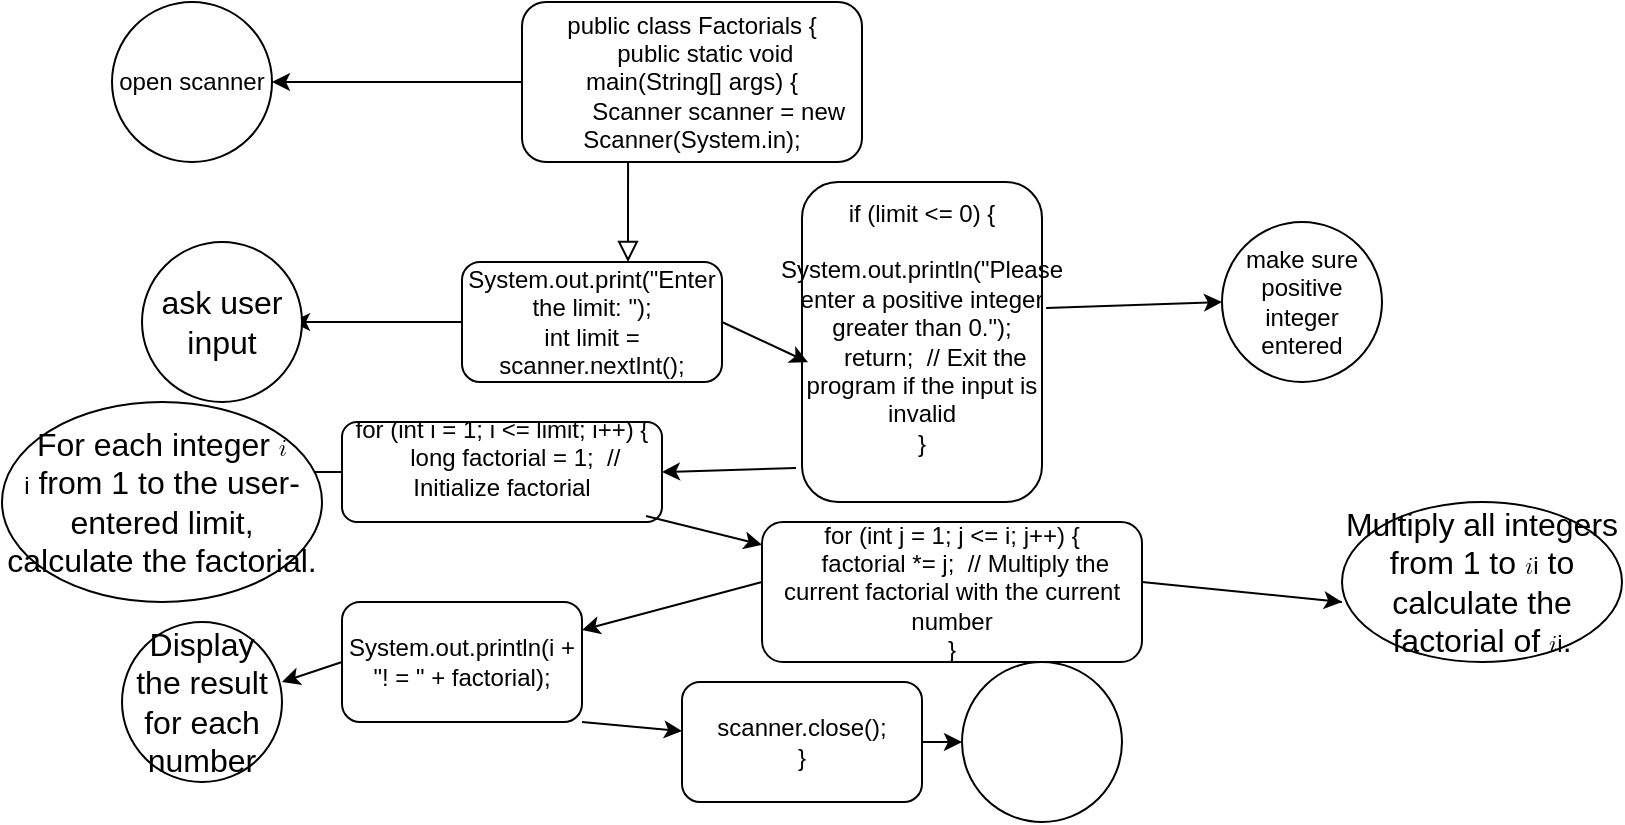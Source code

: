 <mxfile version="26.2.5">
  <diagram id="C5RBs43oDa-KdzZeNtuy" name="Page-1">
    <mxGraphModel dx="1615" dy="549" grid="1" gridSize="10" guides="1" tooltips="1" connect="1" arrows="1" fold="1" page="1" pageScale="1" pageWidth="827" pageHeight="1169" math="0" shadow="0">
      <root>
        <mxCell id="WIyWlLk6GJQsqaUBKTNV-0" />
        <mxCell id="WIyWlLk6GJQsqaUBKTNV-1" parent="WIyWlLk6GJQsqaUBKTNV-0" />
        <mxCell id="WIyWlLk6GJQsqaUBKTNV-2" value="" style="rounded=0;html=1;jettySize=auto;orthogonalLoop=1;fontSize=11;endArrow=block;endFill=0;endSize=8;strokeWidth=1;shadow=0;labelBackgroundColor=none;edgeStyle=orthogonalEdgeStyle;exitX=0.312;exitY=0.963;exitDx=0;exitDy=0;exitPerimeter=0;" parent="WIyWlLk6GJQsqaUBKTNV-1" source="R34J02CFduAwb-EKbxOU-0" edge="1">
          <mxGeometry relative="1" as="geometry">
            <mxPoint x="220" y="120" as="sourcePoint" />
            <mxPoint x="223" y="150" as="targetPoint" />
          </mxGeometry>
        </mxCell>
        <mxCell id="WIyWlLk6GJQsqaUBKTNV-7" value="&lt;div&gt;if (limit &amp;lt;= 0) {&lt;/div&gt;&lt;div&gt;&amp;nbsp; &amp;nbsp; System.out.println(&quot;Please enter a positive integer greater than 0.&quot;);&lt;/div&gt;&lt;div&gt;&amp;nbsp; &amp;nbsp; return; &amp;nbsp;// Exit the program if the input is invalid&lt;/div&gt;&lt;div&gt;}&lt;/div&gt;&lt;div&gt;&lt;br&gt;&lt;/div&gt;" style="rounded=1;whiteSpace=wrap;html=1;fontSize=12;glass=0;strokeWidth=1;shadow=0;" parent="WIyWlLk6GJQsqaUBKTNV-1" vertex="1">
          <mxGeometry x="310" y="110" width="120" height="160" as="geometry" />
        </mxCell>
        <mxCell id="R34J02CFduAwb-EKbxOU-15" style="edgeStyle=orthogonalEdgeStyle;rounded=0;orthogonalLoop=1;jettySize=auto;html=1;" edge="1" parent="WIyWlLk6GJQsqaUBKTNV-1" source="WIyWlLk6GJQsqaUBKTNV-12">
          <mxGeometry relative="1" as="geometry">
            <mxPoint x="10" y="255" as="targetPoint" />
          </mxGeometry>
        </mxCell>
        <mxCell id="WIyWlLk6GJQsqaUBKTNV-12" value="&lt;div&gt;for (int i = 1; i &amp;lt;= limit; i++) {&lt;/div&gt;&lt;div&gt;&amp;nbsp; &amp;nbsp; long factorial = 1; &amp;nbsp;// Initialize factorial&lt;/div&gt;&lt;div&gt;&lt;br&gt;&lt;/div&gt;" style="rounded=1;whiteSpace=wrap;html=1;fontSize=12;glass=0;strokeWidth=1;shadow=0;" parent="WIyWlLk6GJQsqaUBKTNV-1" vertex="1">
          <mxGeometry x="80" y="230" width="160" height="50" as="geometry" />
        </mxCell>
        <mxCell id="R34J02CFduAwb-EKbxOU-7" value="" style="edgeStyle=orthogonalEdgeStyle;rounded=0;orthogonalLoop=1;jettySize=auto;html=1;" edge="1" parent="WIyWlLk6GJQsqaUBKTNV-1" source="R34J02CFduAwb-EKbxOU-0" target="R34J02CFduAwb-EKbxOU-6">
          <mxGeometry relative="1" as="geometry" />
        </mxCell>
        <UserObject label="public class Factorials {&#xa;    public static void main(String[] args) {&#xa;        Scanner scanner = new Scanner(System.in);" link="public class Factorials {&#xa;    public static void main(String[] args) {&#xa;        Scanner scanner = new Scanner(System.in);" id="R34J02CFduAwb-EKbxOU-0">
          <mxCell style="rounded=1;whiteSpace=wrap;html=1;" vertex="1" parent="WIyWlLk6GJQsqaUBKTNV-1">
            <mxGeometry x="170" y="20" width="170" height="80" as="geometry" />
          </mxCell>
        </UserObject>
        <mxCell id="R34J02CFduAwb-EKbxOU-5" value="" style="edgeStyle=orthogonalEdgeStyle;rounded=0;orthogonalLoop=1;jettySize=auto;html=1;" edge="1" parent="WIyWlLk6GJQsqaUBKTNV-1" source="R34J02CFduAwb-EKbxOU-2">
          <mxGeometry relative="1" as="geometry">
            <mxPoint x="55" y="180" as="targetPoint" />
          </mxGeometry>
        </mxCell>
        <UserObject label="System.out.print(&quot;Enter the limit: &quot;);&#xa;int limit = scanner.nextInt();" link="System.out.print(&quot;Enter the limit: &quot;);&#xa;int limit = scanner.nextInt();" id="R34J02CFduAwb-EKbxOU-2">
          <mxCell style="rounded=1;whiteSpace=wrap;html=1;" vertex="1" parent="WIyWlLk6GJQsqaUBKTNV-1">
            <mxGeometry x="140" y="150" width="130" height="60" as="geometry" />
          </mxCell>
        </UserObject>
        <mxCell id="R34J02CFduAwb-EKbxOU-6" value="open scanner" style="ellipse;whiteSpace=wrap;html=1;rounded=1;" vertex="1" parent="WIyWlLk6GJQsqaUBKTNV-1">
          <mxGeometry x="-35" y="20" width="80" height="80" as="geometry" />
        </mxCell>
        <mxCell id="R34J02CFduAwb-EKbxOU-8" value="&lt;span style=&quot;font-style: normal; font-variant-caps: normal; font-weight: 400; letter-spacing: normal; orphans: auto; text-align: start; text-indent: 0px; text-transform: none; white-space: normal; widows: auto; word-spacing: 0px; -webkit-text-stroke-width: 0px; text-decoration: none; caret-color: rgb(0, 0, 0); color: rgb(0, 0, 0); font-size: medium; float: none; display: inline !important;&quot;&gt;ask user input&lt;/span&gt;" style="ellipse;whiteSpace=wrap;html=1;aspect=fixed;" vertex="1" parent="WIyWlLk6GJQsqaUBKTNV-1">
          <mxGeometry x="-20" y="140" width="80" height="80" as="geometry" />
        </mxCell>
        <mxCell id="R34J02CFduAwb-EKbxOU-10" value="" style="endArrow=classic;html=1;rounded=0;exitX=1;exitY=0.5;exitDx=0;exitDy=0;entryX=0.025;entryY=0.563;entryDx=0;entryDy=0;entryPerimeter=0;" edge="1" parent="WIyWlLk6GJQsqaUBKTNV-1" source="R34J02CFduAwb-EKbxOU-2" target="WIyWlLk6GJQsqaUBKTNV-7">
          <mxGeometry width="50" height="50" relative="1" as="geometry">
            <mxPoint x="310" y="310" as="sourcePoint" />
            <mxPoint x="360" y="260" as="targetPoint" />
          </mxGeometry>
        </mxCell>
        <mxCell id="R34J02CFduAwb-EKbxOU-11" value="" style="endArrow=classic;html=1;rounded=0;exitX=1.017;exitY=0.394;exitDx=0;exitDy=0;exitPerimeter=0;" edge="1" parent="WIyWlLk6GJQsqaUBKTNV-1" source="WIyWlLk6GJQsqaUBKTNV-7">
          <mxGeometry width="50" height="50" relative="1" as="geometry">
            <mxPoint x="310" y="310" as="sourcePoint" />
            <mxPoint x="520" y="170" as="targetPoint" />
          </mxGeometry>
        </mxCell>
        <mxCell id="R34J02CFduAwb-EKbxOU-12" value="make sure positive integer entered" style="ellipse;whiteSpace=wrap;html=1;aspect=fixed;" vertex="1" parent="WIyWlLk6GJQsqaUBKTNV-1">
          <mxGeometry x="520" y="130" width="80" height="80" as="geometry" />
        </mxCell>
        <mxCell id="R34J02CFduAwb-EKbxOU-13" value="" style="endArrow=classic;html=1;rounded=0;exitX=-0.025;exitY=0.894;exitDx=0;exitDy=0;exitPerimeter=0;entryX=1;entryY=0.5;entryDx=0;entryDy=0;" edge="1" parent="WIyWlLk6GJQsqaUBKTNV-1" source="WIyWlLk6GJQsqaUBKTNV-7" target="WIyWlLk6GJQsqaUBKTNV-12">
          <mxGeometry width="50" height="50" relative="1" as="geometry">
            <mxPoint x="310" y="310" as="sourcePoint" />
            <mxPoint x="360" y="260" as="targetPoint" />
          </mxGeometry>
        </mxCell>
        <UserObject label="&lt;meta charset=&quot;utf-8&quot;&gt;&lt;span style=&quot;font-style: normal; font-variant-caps: normal; font-weight: 400; letter-spacing: normal; orphans: auto; text-align: start; text-indent: 0px; text-transform: none; white-space: normal; widows: auto; word-spacing: 0px; -webkit-text-stroke-width: 0px; text-decoration: none; caret-color: rgb(0, 0, 0); color: rgb(0, 0, 0); font-size: medium; float: none; display: inline !important;&quot;&gt;For each integer&lt;span class=&quot;Apple-converted-space&quot;&gt;&amp;nbsp;&lt;/span&gt;&lt;/span&gt;&lt;span style=&quot;font-style: normal; font-variant-caps: normal; font-weight: 400; letter-spacing: normal; orphans: auto; text-align: start; text-indent: 0px; text-transform: none; white-space: normal; widows: auto; word-spacing: 0px; -webkit-text-stroke-width: 0px; text-decoration: none; caret-color: rgb(0, 0, 0); color: rgb(0, 0, 0);&quot; class=&quot;katex&quot;&gt;&lt;span class=&quot;katex-mathml&quot;&gt;&lt;math xmlns=&quot;http://www.w3.org/1998/Math/MathML&quot;&gt;&lt;mrow&gt;&lt;mi&gt;i&lt;/mi&gt;&lt;/mrow&gt;&lt;/math&gt;&lt;/span&gt;&lt;span aria-hidden=&quot;true&quot; class=&quot;katex-html&quot;&gt;&lt;span class=&quot;base&quot;&gt;&lt;span class=&quot;strut&quot;&gt;&lt;/span&gt;&lt;span class=&quot;mord mathnormal&quot;&gt;i&lt;/span&gt;&lt;/span&gt;&lt;/span&gt;&lt;/span&gt;&lt;span style=&quot;font-style: normal; font-variant-caps: normal; font-weight: 400; letter-spacing: normal; orphans: auto; text-align: start; text-indent: 0px; text-transform: none; white-space: normal; widows: auto; word-spacing: 0px; -webkit-text-stroke-width: 0px; text-decoration: none; caret-color: rgb(0, 0, 0); color: rgb(0, 0, 0); font-size: medium; float: none; display: inline !important;&quot;&gt;&lt;span class=&quot;Apple-converted-space&quot;&gt;&amp;nbsp;&lt;/span&gt;from 1 to the user-entered limit, calculate the factorial.&lt;/span&gt;" link="&lt;meta charset=&quot;utf-8&quot;&gt;&lt;span style=&quot;font-style: normal; font-variant-caps: normal; font-weight: 400; letter-spacing: normal; orphans: auto; text-align: start; text-indent: 0px; text-transform: none; white-space: normal; widows: auto; word-spacing: 0px; -webkit-text-stroke-width: 0px; text-decoration: none; caret-color: rgb(0, 0, 0); color: rgb(0, 0, 0); font-size: medium; float: none; display: inline !important;&quot;&gt;For each integer&lt;span class=&quot;Apple-converted-space&quot;&gt;&amp;nbsp;&lt;/span&gt;&lt;/span&gt;&lt;span style=&quot;font-style: normal; font-variant-caps: normal; font-weight: 400; letter-spacing: normal; orphans: auto; text-align: start; text-indent: 0px; text-transform: none; white-space: normal; widows: auto; word-spacing: 0px; -webkit-text-stroke-width: 0px; text-decoration: none; caret-color: rgb(0, 0, 0); color: rgb(0, 0, 0);&quot; class=&quot;katex&quot;&gt;&lt;span class=&quot;katex-mathml&quot;&gt;&lt;math xmlns=&quot;http://www.w3.org/1998/Math/MathML&quot;&gt;&lt;mrow&gt;&lt;mi&gt;i&lt;/mi&gt;&lt;/mrow&gt;&lt;/math&gt;&lt;/span&gt;&lt;span aria-hidden=&quot;true&quot; class=&quot;katex-html&quot;&gt;&lt;span class=&quot;base&quot;&gt;&lt;span class=&quot;strut&quot;&gt;&lt;/span&gt;&lt;span class=&quot;mord mathnormal&quot;&gt;i&lt;/span&gt;&lt;/span&gt;&lt;/span&gt;&lt;/span&gt;&lt;span style=&quot;font-style: normal; font-variant-caps: normal; font-weight: 400; letter-spacing: normal; orphans: auto; text-align: start; text-indent: 0px; text-transform: none; white-space: normal; widows: auto; word-spacing: 0px; -webkit-text-stroke-width: 0px; text-decoration: none; caret-color: rgb(0, 0, 0); color: rgb(0, 0, 0); font-size: medium; float: none; display: inline !important;&quot;&gt;&lt;span class=&quot;Apple-converted-space&quot;&gt;&amp;nbsp;&lt;/span&gt;from 1 to the user-entered limit, calculate the factorial.&lt;/span&gt;" id="R34J02CFduAwb-EKbxOU-17">
          <mxCell style="ellipse;whiteSpace=wrap;html=1;" vertex="1" parent="WIyWlLk6GJQsqaUBKTNV-1">
            <mxGeometry x="-90" y="220" width="160" height="100" as="geometry" />
          </mxCell>
        </UserObject>
        <mxCell id="R34J02CFduAwb-EKbxOU-18" value="" style="endArrow=classic;html=1;rounded=0;exitX=0.95;exitY=0.94;exitDx=0;exitDy=0;exitPerimeter=0;" edge="1" parent="WIyWlLk6GJQsqaUBKTNV-1" source="WIyWlLk6GJQsqaUBKTNV-12" target="R34J02CFduAwb-EKbxOU-19">
          <mxGeometry width="50" height="50" relative="1" as="geometry">
            <mxPoint x="290" y="310" as="sourcePoint" />
            <mxPoint x="350" y="310" as="targetPoint" />
          </mxGeometry>
        </mxCell>
        <mxCell id="R34J02CFduAwb-EKbxOU-19" value="for (int j = 1; j &lt;= i; j++) {&#xa;    factorial *= j;  // Multiply the current factorial with the current number&#xa;}" style="rounded=1;whiteSpace=wrap;html=1;" vertex="1" parent="WIyWlLk6GJQsqaUBKTNV-1">
          <mxGeometry x="290" y="280" width="190" height="70" as="geometry" />
        </mxCell>
        <mxCell id="R34J02CFduAwb-EKbxOU-20" value="" style="endArrow=classic;html=1;rounded=0;" edge="1" parent="WIyWlLk6GJQsqaUBKTNV-1">
          <mxGeometry width="50" height="50" relative="1" as="geometry">
            <mxPoint x="580" y="320" as="sourcePoint" />
            <mxPoint x="580" y="320" as="targetPoint" />
            <Array as="points">
              <mxPoint x="480" y="310" />
            </Array>
          </mxGeometry>
        </mxCell>
        <UserObject label="&lt;meta charset=&quot;utf-8&quot;&gt;&lt;span style=&quot;font-style: normal; font-variant-caps: normal; font-weight: 400; letter-spacing: normal; orphans: auto; text-align: start; text-indent: 0px; text-transform: none; white-space: normal; widows: auto; word-spacing: 0px; -webkit-text-stroke-width: 0px; text-decoration: none; caret-color: rgb(0, 0, 0); color: rgb(0, 0, 0); font-size: medium; float: none; display: inline !important;&quot;&gt;Multiply all integers from 1 to&lt;span class=&quot;Apple-converted-space&quot;&gt;&amp;nbsp;&lt;/span&gt;&lt;/span&gt;&lt;span style=&quot;font-style: normal; font-variant-caps: normal; font-weight: 400; letter-spacing: normal; orphans: auto; text-align: start; text-indent: 0px; text-transform: none; white-space: normal; widows: auto; word-spacing: 0px; -webkit-text-stroke-width: 0px; text-decoration: none; caret-color: rgb(0, 0, 0); color: rgb(0, 0, 0);&quot; class=&quot;katex&quot;&gt;&lt;span class=&quot;katex-mathml&quot;&gt;&lt;math xmlns=&quot;http://www.w3.org/1998/Math/MathML&quot;&gt;&lt;mrow&gt;&lt;mi&gt;i&lt;/mi&gt;&lt;/mrow&gt;&lt;/math&gt;&lt;/span&gt;&lt;span aria-hidden=&quot;true&quot; class=&quot;katex-html&quot;&gt;&lt;span class=&quot;base&quot;&gt;&lt;span class=&quot;strut&quot;&gt;&lt;/span&gt;&lt;span class=&quot;mord mathnormal&quot;&gt;i&lt;/span&gt;&lt;/span&gt;&lt;/span&gt;&lt;/span&gt;&lt;span style=&quot;font-style: normal; font-variant-caps: normal; font-weight: 400; letter-spacing: normal; orphans: auto; text-align: start; text-indent: 0px; text-transform: none; white-space: normal; widows: auto; word-spacing: 0px; -webkit-text-stroke-width: 0px; text-decoration: none; caret-color: rgb(0, 0, 0); color: rgb(0, 0, 0); font-size: medium; float: none; display: inline !important;&quot;&gt;&lt;span class=&quot;Apple-converted-space&quot;&gt;&amp;nbsp;&lt;/span&gt;to calculate the factorial of&lt;span class=&quot;Apple-converted-space&quot;&gt;&amp;nbsp;&lt;/span&gt;&lt;/span&gt;&lt;span style=&quot;font-style: normal; font-variant-caps: normal; font-weight: 400; letter-spacing: normal; orphans: auto; text-align: start; text-indent: 0px; text-transform: none; white-space: normal; widows: auto; word-spacing: 0px; -webkit-text-stroke-width: 0px; text-decoration: none; caret-color: rgb(0, 0, 0); color: rgb(0, 0, 0);&quot; class=&quot;katex&quot;&gt;&lt;span class=&quot;katex-mathml&quot;&gt;&lt;math xmlns=&quot;http://www.w3.org/1998/Math/MathML&quot;&gt;&lt;mrow&gt;&lt;mi&gt;i&lt;/mi&gt;&lt;/mrow&gt;&lt;/math&gt;&lt;/span&gt;&lt;span aria-hidden=&quot;true&quot; class=&quot;katex-html&quot;&gt;&lt;span class=&quot;base&quot;&gt;&lt;span class=&quot;strut&quot;&gt;&lt;/span&gt;&lt;span class=&quot;mord mathnormal&quot;&gt;i&lt;/span&gt;&lt;/span&gt;&lt;/span&gt;&lt;/span&gt;&lt;span style=&quot;font-style: normal; font-variant-caps: normal; font-weight: 400; letter-spacing: normal; orphans: auto; text-align: start; text-indent: 0px; text-transform: none; white-space: normal; widows: auto; word-spacing: 0px; -webkit-text-stroke-width: 0px; text-decoration: none; caret-color: rgb(0, 0, 0); color: rgb(0, 0, 0); font-size: medium; float: none; display: inline !important;&quot;&gt;.&lt;/span&gt;" link="&lt;meta charset=&quot;utf-8&quot;&gt;&lt;span style=&quot;font-style: normal; font-variant-caps: normal; font-weight: 400; letter-spacing: normal; orphans: auto; text-align: start; text-indent: 0px; text-transform: none; white-space: normal; widows: auto; word-spacing: 0px; -webkit-text-stroke-width: 0px; text-decoration: none; caret-color: rgb(0, 0, 0); color: rgb(0, 0, 0); font-size: medium; float: none; display: inline !important;&quot;&gt;Multiply all integers from 1 to&lt;span class=&quot;Apple-converted-space&quot;&gt;&amp;nbsp;&lt;/span&gt;&lt;/span&gt;&lt;span style=&quot;font-style: normal; font-variant-caps: normal; font-weight: 400; letter-spacing: normal; orphans: auto; text-align: start; text-indent: 0px; text-transform: none; white-space: normal; widows: auto; word-spacing: 0px; -webkit-text-stroke-width: 0px; text-decoration: none; caret-color: rgb(0, 0, 0); color: rgb(0, 0, 0);&quot; class=&quot;katex&quot;&gt;&lt;span class=&quot;katex-mathml&quot;&gt;&lt;math xmlns=&quot;http://www.w3.org/1998/Math/MathML&quot;&gt;&lt;mrow&gt;&lt;mi&gt;i&lt;/mi&gt;&lt;/mrow&gt;&lt;/math&gt;&lt;/span&gt;&lt;span aria-hidden=&quot;true&quot; class=&quot;katex-html&quot;&gt;&lt;span class=&quot;base&quot;&gt;&lt;span class=&quot;strut&quot;&gt;&lt;/span&gt;&lt;span class=&quot;mord mathnormal&quot;&gt;i&lt;/span&gt;&lt;/span&gt;&lt;/span&gt;&lt;/span&gt;&lt;span style=&quot;font-style: normal; font-variant-caps: normal; font-weight: 400; letter-spacing: normal; orphans: auto; text-align: start; text-indent: 0px; text-transform: none; white-space: normal; widows: auto; word-spacing: 0px; -webkit-text-stroke-width: 0px; text-decoration: none; caret-color: rgb(0, 0, 0); color: rgb(0, 0, 0); font-size: medium; float: none; display: inline !important;&quot;&gt;&lt;span class=&quot;Apple-converted-space&quot;&gt;&amp;nbsp;&lt;/span&gt;to calculate the factorial of&lt;span class=&quot;Apple-converted-space&quot;&gt;&amp;nbsp;&lt;/span&gt;&lt;/span&gt;&lt;span style=&quot;font-style: normal; font-variant-caps: normal; font-weight: 400; letter-spacing: normal; orphans: auto; text-align: start; text-indent: 0px; text-transform: none; white-space: normal; widows: auto; word-spacing: 0px; -webkit-text-stroke-width: 0px; text-decoration: none; caret-color: rgb(0, 0, 0); color: rgb(0, 0, 0);&quot; class=&quot;katex&quot;&gt;&lt;span class=&quot;katex-mathml&quot;&gt;&lt;math xmlns=&quot;http://www.w3.org/1998/Math/MathML&quot;&gt;&lt;mrow&gt;&lt;mi&gt;i&lt;/mi&gt;&lt;/mrow&gt;&lt;/math&gt;&lt;/span&gt;&lt;span aria-hidden=&quot;true&quot; class=&quot;katex-html&quot;&gt;&lt;span class=&quot;base&quot;&gt;&lt;span class=&quot;strut&quot;&gt;&lt;/span&gt;&lt;span class=&quot;mord mathnormal&quot;&gt;i&lt;/span&gt;&lt;/span&gt;&lt;/span&gt;&lt;/span&gt;&lt;span style=&quot;font-style: normal; font-variant-caps: normal; font-weight: 400; letter-spacing: normal; orphans: auto; text-align: start; text-indent: 0px; text-transform: none; white-space: normal; widows: auto; word-spacing: 0px; -webkit-text-stroke-width: 0px; text-decoration: none; caret-color: rgb(0, 0, 0); color: rgb(0, 0, 0); font-size: medium; float: none; display: inline !important;&quot;&gt;.&lt;/span&gt;" id="R34J02CFduAwb-EKbxOU-21">
          <mxCell style="ellipse;whiteSpace=wrap;html=1;" vertex="1" parent="WIyWlLk6GJQsqaUBKTNV-1">
            <mxGeometry x="580" y="270" width="140" height="80" as="geometry" />
          </mxCell>
        </UserObject>
        <mxCell id="R34J02CFduAwb-EKbxOU-22" value="" style="endArrow=classic;html=1;rounded=0;" edge="1" parent="WIyWlLk6GJQsqaUBKTNV-1" target="R34J02CFduAwb-EKbxOU-23">
          <mxGeometry width="50" height="50" relative="1" as="geometry">
            <mxPoint x="290" y="310" as="sourcePoint" />
            <mxPoint x="220" y="340" as="targetPoint" />
          </mxGeometry>
        </mxCell>
        <UserObject label="System.out.println(i + &quot;! = &quot; + factorial);" link="System.out.println(i + &quot;! = &quot; + factorial);" id="R34J02CFduAwb-EKbxOU-23">
          <mxCell style="rounded=1;whiteSpace=wrap;html=1;" vertex="1" parent="WIyWlLk6GJQsqaUBKTNV-1">
            <mxGeometry x="80" y="320" width="120" height="60" as="geometry" />
          </mxCell>
        </UserObject>
        <mxCell id="R34J02CFduAwb-EKbxOU-24" value="" style="endArrow=classic;html=1;rounded=0;exitX=0;exitY=0.5;exitDx=0;exitDy=0;" edge="1" parent="WIyWlLk6GJQsqaUBKTNV-1" source="R34J02CFduAwb-EKbxOU-23">
          <mxGeometry width="50" height="50" relative="1" as="geometry">
            <mxPoint x="290" y="310" as="sourcePoint" />
            <mxPoint x="50" y="360" as="targetPoint" />
          </mxGeometry>
        </mxCell>
        <mxCell id="R34J02CFduAwb-EKbxOU-25" value="&lt;span style=&quot;font-style: normal; font-variant-caps: normal; font-weight: 400; letter-spacing: normal; orphans: auto; text-align: start; text-indent: 0px; text-transform: none; white-space: normal; widows: auto; word-spacing: 0px; -webkit-text-stroke-width: 0px; text-decoration: none; caret-color: rgb(0, 0, 0); color: rgb(0, 0, 0); font-size: medium; float: none; display: inline !important;&quot;&gt;Display the result for each number&lt;/span&gt;" style="ellipse;whiteSpace=wrap;html=1;aspect=fixed;" vertex="1" parent="WIyWlLk6GJQsqaUBKTNV-1">
          <mxGeometry x="-30" y="330" width="80" height="80" as="geometry" />
        </mxCell>
        <mxCell id="R34J02CFduAwb-EKbxOU-26" value="" style="endArrow=classic;html=1;rounded=0;exitX=1;exitY=1;exitDx=0;exitDy=0;" edge="1" parent="WIyWlLk6GJQsqaUBKTNV-1" source="R34J02CFduAwb-EKbxOU-23" target="R34J02CFduAwb-EKbxOU-27">
          <mxGeometry width="50" height="50" relative="1" as="geometry">
            <mxPoint x="290" y="310" as="sourcePoint" />
            <mxPoint x="310" y="390" as="targetPoint" />
          </mxGeometry>
        </mxCell>
        <UserObject label="scanner.close();&#xa;}" link="scanner.close();&#xa;}" id="R34J02CFduAwb-EKbxOU-27">
          <mxCell style="rounded=1;whiteSpace=wrap;html=1;" vertex="1" parent="WIyWlLk6GJQsqaUBKTNV-1">
            <mxGeometry x="250" y="360" width="120" height="60" as="geometry" />
          </mxCell>
        </UserObject>
        <mxCell id="R34J02CFduAwb-EKbxOU-28" value="" style="endArrow=classic;html=1;rounded=0;exitX=1;exitY=0.5;exitDx=0;exitDy=0;" edge="1" parent="WIyWlLk6GJQsqaUBKTNV-1" source="R34J02CFduAwb-EKbxOU-27" target="R34J02CFduAwb-EKbxOU-29">
          <mxGeometry width="50" height="50" relative="1" as="geometry">
            <mxPoint x="290" y="310" as="sourcePoint" />
            <mxPoint x="430" y="390" as="targetPoint" />
          </mxGeometry>
        </mxCell>
        <mxCell id="R34J02CFduAwb-EKbxOU-29" value="" style="ellipse;whiteSpace=wrap;html=1;aspect=fixed;" vertex="1" parent="WIyWlLk6GJQsqaUBKTNV-1">
          <mxGeometry x="390" y="350" width="80" height="80" as="geometry" />
        </mxCell>
      </root>
    </mxGraphModel>
  </diagram>
</mxfile>

